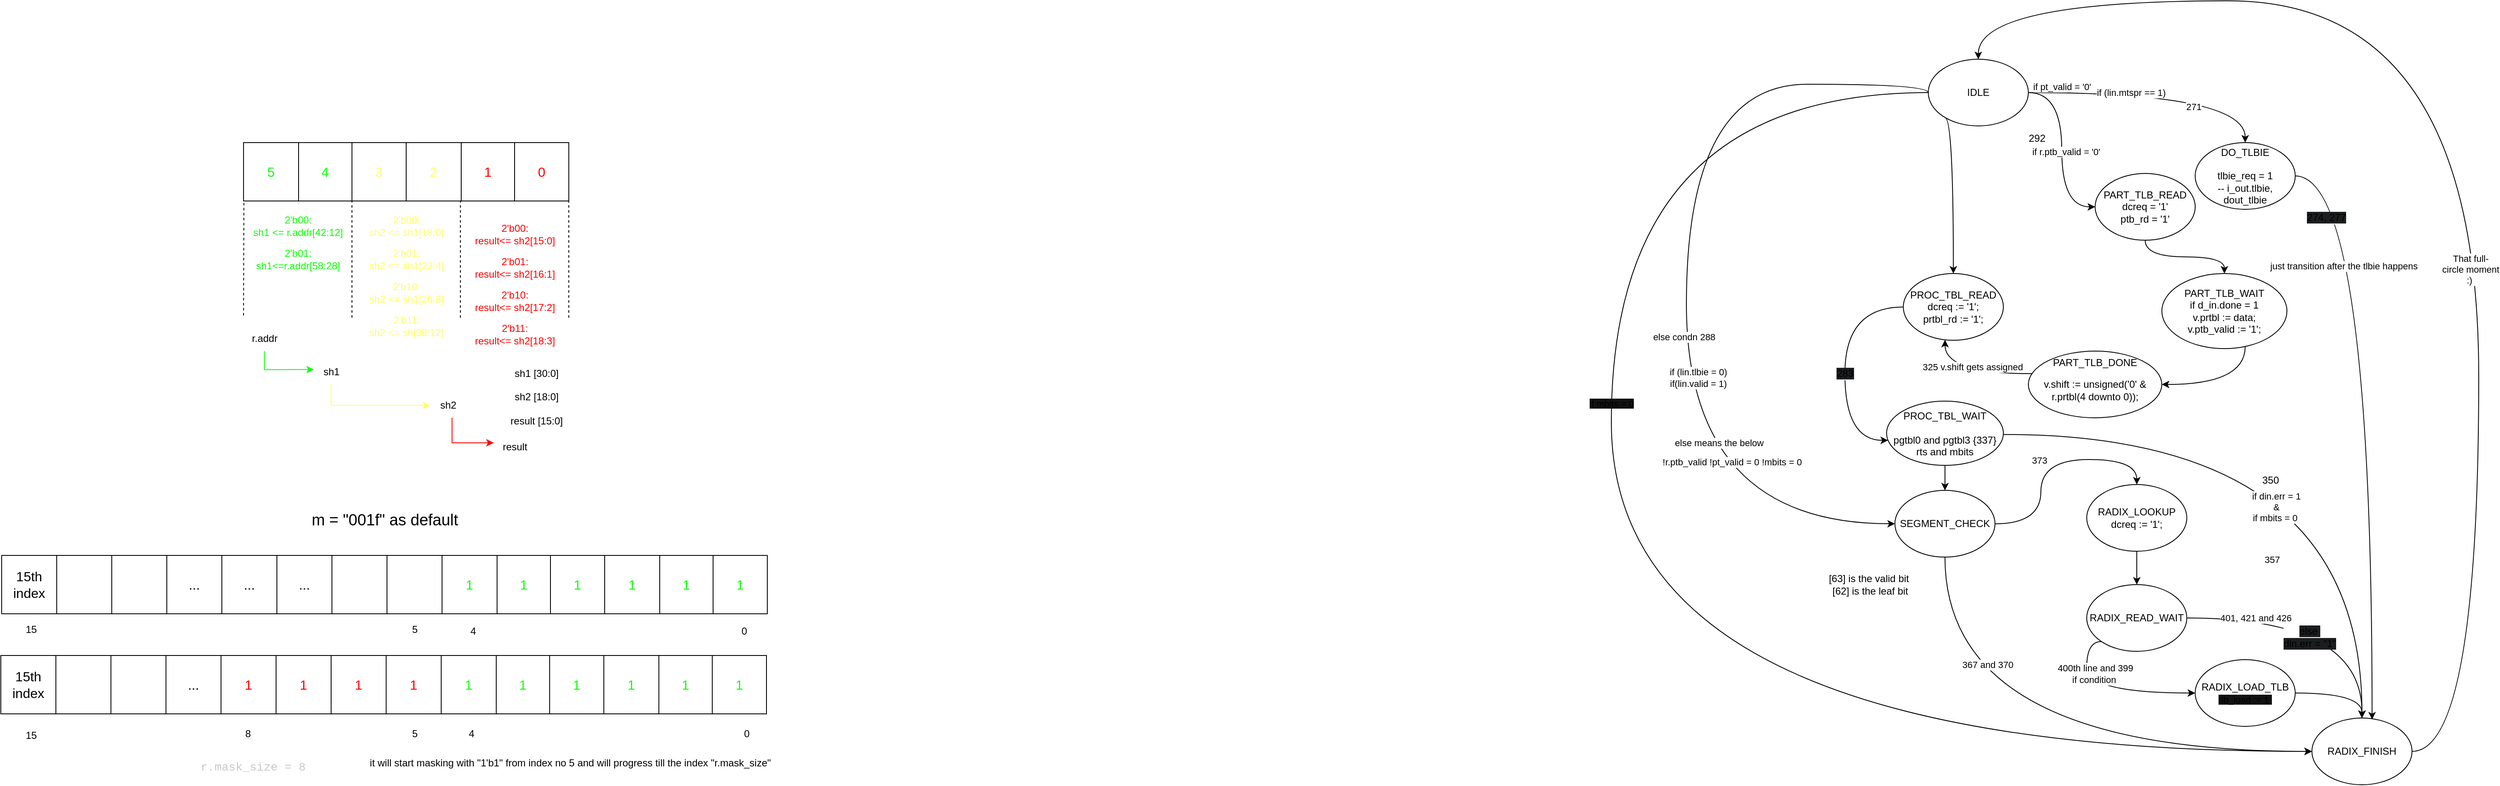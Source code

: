 <mxfile version="28.0.6">
  <diagram name="Page-1" id="RMuuJCCi9sDhubjygd_P">
    <mxGraphModel dx="1513" dy="856" grid="0" gridSize="10" guides="0" tooltips="1" connect="1" arrows="1" fold="1" page="0" pageScale="1" pageWidth="850" pageHeight="1100" math="0" shadow="0">
      <root>
        <mxCell id="0" />
        <mxCell id="1" parent="0" />
        <mxCell id="S-CoqvPqYbhsDH9ido7L-1" value="" style="shape=table;startSize=0;container=1;collapsible=0;childLayout=tableLayout;fontSize=16;" parent="1" vertex="1">
          <mxGeometry x="50" y="190" width="390" height="70" as="geometry" />
        </mxCell>
        <mxCell id="S-CoqvPqYbhsDH9ido7L-2" value="" style="shape=tableRow;horizontal=0;startSize=0;swimlaneHead=0;swimlaneBody=0;strokeColor=inherit;top=0;left=0;bottom=0;right=0;collapsible=0;dropTarget=0;fillColor=none;points=[[0,0.5],[1,0.5]];portConstraint=eastwest;fontSize=16;" parent="S-CoqvPqYbhsDH9ido7L-1" vertex="1">
          <mxGeometry width="390" height="70" as="geometry" />
        </mxCell>
        <mxCell id="S-CoqvPqYbhsDH9ido7L-3" value="&lt;font style=&quot;color: rgb(14, 255, 6);&quot;&gt;5&lt;/font&gt;" style="shape=partialRectangle;html=1;whiteSpace=wrap;connectable=0;strokeColor=inherit;overflow=hidden;fillColor=none;top=0;left=0;bottom=0;right=0;pointerEvents=1;fontSize=16;" parent="S-CoqvPqYbhsDH9ido7L-2" vertex="1">
          <mxGeometry width="66" height="70" as="geometry">
            <mxRectangle width="66" height="70" as="alternateBounds" />
          </mxGeometry>
        </mxCell>
        <mxCell id="S-CoqvPqYbhsDH9ido7L-4" value="&lt;font style=&quot;color: rgb(14, 255, 6);&quot;&gt;4&lt;/font&gt;" style="shape=partialRectangle;html=1;whiteSpace=wrap;connectable=0;strokeColor=inherit;overflow=hidden;fillColor=none;top=0;left=0;bottom=0;right=0;pointerEvents=1;fontSize=16;" parent="S-CoqvPqYbhsDH9ido7L-2" vertex="1">
          <mxGeometry x="66" width="64" height="70" as="geometry">
            <mxRectangle width="64" height="70" as="alternateBounds" />
          </mxGeometry>
        </mxCell>
        <mxCell id="S-CoqvPqYbhsDH9ido7L-5" value="&lt;font style=&quot;color: rgb(255, 255, 102);&quot;&gt;3&lt;/font&gt;" style="shape=partialRectangle;html=1;whiteSpace=wrap;connectable=0;strokeColor=inherit;overflow=hidden;fillColor=none;top=0;left=0;bottom=0;right=0;pointerEvents=1;fontSize=16;" parent="S-CoqvPqYbhsDH9ido7L-2" vertex="1">
          <mxGeometry x="130" width="65" height="70" as="geometry">
            <mxRectangle width="65" height="70" as="alternateBounds" />
          </mxGeometry>
        </mxCell>
        <mxCell id="S-CoqvPqYbhsDH9ido7L-18" value="&lt;font style=&quot;color: rgb(255, 255, 102);&quot;&gt;2&lt;/font&gt;" style="shape=partialRectangle;html=1;whiteSpace=wrap;connectable=0;strokeColor=inherit;overflow=hidden;fillColor=none;top=0;left=0;bottom=0;right=0;pointerEvents=1;fontSize=16;" parent="S-CoqvPqYbhsDH9ido7L-2" vertex="1">
          <mxGeometry x="195" width="66" height="70" as="geometry">
            <mxRectangle width="66" height="70" as="alternateBounds" />
          </mxGeometry>
        </mxCell>
        <mxCell id="S-CoqvPqYbhsDH9ido7L-21" value="&lt;font style=&quot;color: rgb(255, 0, 0);&quot;&gt;1&lt;/font&gt;" style="shape=partialRectangle;html=1;whiteSpace=wrap;connectable=0;strokeColor=inherit;overflow=hidden;fillColor=none;top=0;left=0;bottom=0;right=0;pointerEvents=1;fontSize=16;" parent="S-CoqvPqYbhsDH9ido7L-2" vertex="1">
          <mxGeometry x="261" width="64" height="70" as="geometry">
            <mxRectangle width="64" height="70" as="alternateBounds" />
          </mxGeometry>
        </mxCell>
        <mxCell id="S-CoqvPqYbhsDH9ido7L-24" value="&lt;font style=&quot;color: rgb(255, 0, 0);&quot;&gt;0&lt;/font&gt;" style="shape=partialRectangle;html=1;whiteSpace=wrap;connectable=0;strokeColor=inherit;overflow=hidden;fillColor=none;top=0;left=0;bottom=0;right=0;pointerEvents=1;fontSize=16;" parent="S-CoqvPqYbhsDH9ido7L-2" vertex="1">
          <mxGeometry x="325" width="65" height="70" as="geometry">
            <mxRectangle width="65" height="70" as="alternateBounds" />
          </mxGeometry>
        </mxCell>
        <mxCell id="S-CoqvPqYbhsDH9ido7L-30" value="" style="endArrow=none;dashed=1;html=1;rounded=0;entryX=-0.004;entryY=1.04;entryDx=0;entryDy=0;entryPerimeter=0;" parent="1" edge="1">
          <mxGeometry width="50" height="50" relative="1" as="geometry">
            <mxPoint x="50" y="397.2" as="sourcePoint" />
            <mxPoint x="50.44" y="260.0" as="targetPoint" />
          </mxGeometry>
        </mxCell>
        <mxCell id="S-CoqvPqYbhsDH9ido7L-31" value="" style="endArrow=none;dashed=1;html=1;rounded=0;entryX=-0.004;entryY=1.04;entryDx=0;entryDy=0;entryPerimeter=0;" parent="1" edge="1">
          <mxGeometry width="50" height="50" relative="1" as="geometry">
            <mxPoint x="180" y="400" as="sourcePoint" />
            <mxPoint x="180" y="260" as="targetPoint" />
          </mxGeometry>
        </mxCell>
        <mxCell id="S-CoqvPqYbhsDH9ido7L-32" value="" style="endArrow=none;dashed=1;html=1;rounded=0;entryX=-0.004;entryY=1.04;entryDx=0;entryDy=0;entryPerimeter=0;" parent="1" edge="1">
          <mxGeometry width="50" height="50" relative="1" as="geometry">
            <mxPoint x="310" y="400" as="sourcePoint" />
            <mxPoint x="310" y="260" as="targetPoint" />
          </mxGeometry>
        </mxCell>
        <mxCell id="S-CoqvPqYbhsDH9ido7L-33" value="" style="endArrow=none;dashed=1;html=1;rounded=0;entryX=-0.004;entryY=1.04;entryDx=0;entryDy=0;entryPerimeter=0;" parent="1" edge="1">
          <mxGeometry width="50" height="50" relative="1" as="geometry">
            <mxPoint x="440" y="400" as="sourcePoint" />
            <mxPoint x="440" y="260" as="targetPoint" />
          </mxGeometry>
        </mxCell>
        <mxCell id="S-CoqvPqYbhsDH9ido7L-34" value="&lt;font style=&quot;color: rgb(14, 255, 6);&quot;&gt;2&#39;b00:&lt;br&gt;sh1 &amp;lt;= r.addr[42:12]&lt;/font&gt;" style="text;html=1;align=center;verticalAlign=middle;resizable=0;points=[];autosize=1;strokeColor=none;fillColor=none;" parent="1" vertex="1">
          <mxGeometry x="50" y="270" width="130" height="40" as="geometry" />
        </mxCell>
        <mxCell id="S-CoqvPqYbhsDH9ido7L-35" value="&lt;font style=&quot;color: rgb(14, 255, 6);&quot;&gt;2&#39;b01:&lt;br&gt;sh1&amp;lt;=r.addr[58:28]&lt;/font&gt;" style="text;html=1;align=center;verticalAlign=middle;resizable=0;points=[];autosize=1;strokeColor=none;fillColor=none;" parent="1" vertex="1">
          <mxGeometry x="55" y="310" width="120" height="40" as="geometry" />
        </mxCell>
        <mxCell id="S-CoqvPqYbhsDH9ido7L-36" value="&lt;font style=&quot;&quot;&gt;2&#39;b00:&lt;br&gt;sh2 &amp;lt;= sh1[18:0]&lt;/font&gt;" style="text;html=1;align=center;verticalAlign=middle;resizable=0;points=[];autosize=1;strokeColor=none;fillColor=none;fontColor=#FFFF66;" parent="1" vertex="1">
          <mxGeometry x="190" y="270" width="110" height="40" as="geometry" />
        </mxCell>
        <mxCell id="S-CoqvPqYbhsDH9ido7L-37" value="&lt;font style=&quot;&quot;&gt;2&#39;b01:&lt;br&gt;sh2 &amp;lt;= sh1[22:4]&lt;/font&gt;" style="text;html=1;align=center;verticalAlign=middle;resizable=0;points=[];autosize=1;strokeColor=none;fillColor=none;fontColor=#FFFF66;" parent="1" vertex="1">
          <mxGeometry x="190" y="310" width="110" height="40" as="geometry" />
        </mxCell>
        <mxCell id="S-CoqvPqYbhsDH9ido7L-38" value="&lt;font style=&quot;&quot;&gt;2&#39;b10:&lt;br&gt;sh2 &amp;lt;= sh1[26:8]&lt;/font&gt;" style="text;html=1;align=center;verticalAlign=middle;resizable=0;points=[];autosize=1;strokeColor=none;fillColor=none;fontColor=#FFFF66;" parent="1" vertex="1">
          <mxGeometry x="190" y="350" width="110" height="40" as="geometry" />
        </mxCell>
        <mxCell id="S-CoqvPqYbhsDH9ido7L-39" value="&lt;font style=&quot;&quot;&gt;2&#39;b11:&lt;br&gt;sh2 &amp;lt;= sh[30:12]&lt;/font&gt;" style="text;html=1;align=center;verticalAlign=middle;resizable=0;points=[];autosize=1;strokeColor=none;fillColor=none;fontColor=#FFFF66;" parent="1" vertex="1">
          <mxGeometry x="190" y="390" width="110" height="40" as="geometry" />
        </mxCell>
        <mxCell id="S-CoqvPqYbhsDH9ido7L-40" value="&lt;font style=&quot;&quot;&gt;2&#39;b00:&lt;br&gt;result&amp;lt;= sh2[15:0]&lt;/font&gt;" style="text;html=1;align=center;verticalAlign=middle;resizable=0;points=[];autosize=1;strokeColor=none;fillColor=none;fontColor=#FF0000;" parent="1" vertex="1">
          <mxGeometry x="315" y="280" width="120" height="40" as="geometry" />
        </mxCell>
        <mxCell id="S-CoqvPqYbhsDH9ido7L-41" value="&lt;font style=&quot;&quot;&gt;2&#39;b01:&lt;br&gt;result&amp;lt;= sh2[16:1]&lt;/font&gt;" style="text;html=1;align=center;verticalAlign=middle;resizable=0;points=[];autosize=1;strokeColor=none;fillColor=none;fontColor=#FF0000;" parent="1" vertex="1">
          <mxGeometry x="315" y="320" width="120" height="40" as="geometry" />
        </mxCell>
        <mxCell id="S-CoqvPqYbhsDH9ido7L-42" value="&lt;font style=&quot;&quot;&gt;2&#39;b10:&lt;br&gt;result&amp;lt;= sh2[17:2]&lt;/font&gt;" style="text;html=1;align=center;verticalAlign=middle;resizable=0;points=[];autosize=1;strokeColor=none;fillColor=none;fontColor=#FF0000;" parent="1" vertex="1">
          <mxGeometry x="315" y="360" width="120" height="40" as="geometry" />
        </mxCell>
        <mxCell id="S-CoqvPqYbhsDH9ido7L-43" value="&lt;font style=&quot;&quot;&gt;2&#39;b11:&lt;br&gt;result&amp;lt;= sh2[18:3]&lt;/font&gt;" style="text;html=1;align=center;verticalAlign=middle;resizable=0;points=[];autosize=1;strokeColor=none;fillColor=none;fontColor=#FF0000;" parent="1" vertex="1">
          <mxGeometry x="315" y="400" width="120" height="40" as="geometry" />
        </mxCell>
        <mxCell id="S-CoqvPqYbhsDH9ido7L-44" value="r.addr" style="text;html=1;align=center;verticalAlign=middle;resizable=0;points=[];autosize=1;strokeColor=none;fillColor=none;" parent="1" vertex="1">
          <mxGeometry x="50" y="410" width="50" height="30" as="geometry" />
        </mxCell>
        <mxCell id="S-CoqvPqYbhsDH9ido7L-45" value="sh1" style="text;html=1;align=center;verticalAlign=middle;resizable=0;points=[];autosize=1;strokeColor=none;fillColor=none;" parent="1" vertex="1">
          <mxGeometry x="135" y="450" width="40" height="30" as="geometry" />
        </mxCell>
        <mxCell id="S-CoqvPqYbhsDH9ido7L-46" value="sh2" style="text;html=1;align=center;verticalAlign=middle;resizable=0;points=[];autosize=1;strokeColor=none;fillColor=none;" parent="1" vertex="1">
          <mxGeometry x="275" y="490" width="40" height="30" as="geometry" />
        </mxCell>
        <mxCell id="S-CoqvPqYbhsDH9ido7L-47" value="result" style="text;html=1;align=center;verticalAlign=middle;resizable=0;points=[];autosize=1;strokeColor=none;fillColor=none;" parent="1" vertex="1">
          <mxGeometry x="350" y="540" width="50" height="30" as="geometry" />
        </mxCell>
        <mxCell id="S-CoqvPqYbhsDH9ido7L-48" style="edgeStyle=orthogonalEdgeStyle;rounded=0;orthogonalLoop=1;jettySize=auto;html=1;entryX=-0.015;entryY=0.406;entryDx=0;entryDy=0;entryPerimeter=0;fontColor=#0EFF06;strokeColor=#0EFF06;" parent="1" source="S-CoqvPqYbhsDH9ido7L-44" target="S-CoqvPqYbhsDH9ido7L-45" edge="1">
          <mxGeometry relative="1" as="geometry">
            <Array as="points">
              <mxPoint x="75" y="462" />
            </Array>
          </mxGeometry>
        </mxCell>
        <mxCell id="S-CoqvPqYbhsDH9ido7L-49" style="edgeStyle=orthogonalEdgeStyle;rounded=0;orthogonalLoop=1;jettySize=auto;html=1;entryX=-0.029;entryY=0.5;entryDx=0;entryDy=0;entryPerimeter=0;strokeColor=#FFFF66;" parent="1" source="S-CoqvPqYbhsDH9ido7L-45" target="S-CoqvPqYbhsDH9ido7L-46" edge="1">
          <mxGeometry relative="1" as="geometry">
            <Array as="points">
              <mxPoint x="155" y="505" />
            </Array>
          </mxGeometry>
        </mxCell>
        <mxCell id="S-CoqvPqYbhsDH9ido7L-50" style="edgeStyle=orthogonalEdgeStyle;rounded=0;orthogonalLoop=1;jettySize=auto;html=1;entryX=0;entryY=0.333;entryDx=0;entryDy=0;entryPerimeter=0;strokeColor=#FF0000;" parent="1" source="S-CoqvPqYbhsDH9ido7L-46" target="S-CoqvPqYbhsDH9ido7L-47" edge="1">
          <mxGeometry relative="1" as="geometry">
            <Array as="points">
              <mxPoint x="300" y="550" />
            </Array>
          </mxGeometry>
        </mxCell>
        <mxCell id="S-CoqvPqYbhsDH9ido7L-52" value="sh1 [30:0&lt;span style=&quot;background-color: transparent; color: light-dark(rgb(0, 0, 0), rgb(255, 255, 255));&quot;&gt;]&lt;/span&gt;&lt;div&gt;&lt;br&gt;&lt;div&gt;&lt;span style=&quot;background-color: transparent; color: light-dark(rgb(0, 0, 0), rgb(255, 255, 255));&quot;&gt;sh2 [18:0]&lt;/span&gt;&lt;/div&gt;&lt;div&gt;&lt;span style=&quot;background-color: transparent; color: light-dark(rgb(0, 0, 0), rgb(255, 255, 255));&quot;&gt;&lt;br&gt;&lt;/span&gt;&lt;/div&gt;&lt;div&gt;&lt;span style=&quot;background-color: transparent; color: light-dark(rgb(0, 0, 0), rgb(255, 255, 255));&quot;&gt;result [15:0]&lt;/span&gt;&lt;/div&gt;&lt;/div&gt;" style="text;html=1;align=center;verticalAlign=middle;resizable=0;points=[];autosize=1;strokeColor=none;fillColor=none;" parent="1" vertex="1">
          <mxGeometry x="356" y="450" width="90" height="90" as="geometry" />
        </mxCell>
        <mxCell id="S-CoqvPqYbhsDH9ido7L-53" value="" style="shape=table;startSize=0;container=1;collapsible=0;childLayout=tableLayout;fontSize=16;" parent="1" vertex="1">
          <mxGeometry x="-240" y="685" width="918" height="70" as="geometry" />
        </mxCell>
        <mxCell id="S-CoqvPqYbhsDH9ido7L-54" value="" style="shape=tableRow;horizontal=0;startSize=0;swimlaneHead=0;swimlaneBody=0;strokeColor=inherit;top=0;left=0;bottom=0;right=0;collapsible=0;dropTarget=0;fillColor=none;points=[[0,0.5],[1,0.5]];portConstraint=eastwest;fontSize=16;" parent="S-CoqvPqYbhsDH9ido7L-53" vertex="1">
          <mxGeometry width="918" height="70" as="geometry" />
        </mxCell>
        <mxCell id="S-CoqvPqYbhsDH9ido7L-76" value="15th index" style="shape=partialRectangle;html=1;whiteSpace=wrap;connectable=0;strokeColor=inherit;overflow=hidden;fillColor=none;top=0;left=0;bottom=0;right=0;pointerEvents=1;fontSize=16;" parent="S-CoqvPqYbhsDH9ido7L-54" vertex="1">
          <mxGeometry width="66" height="70" as="geometry">
            <mxRectangle width="66" height="70" as="alternateBounds" />
          </mxGeometry>
        </mxCell>
        <mxCell id="S-CoqvPqYbhsDH9ido7L-75" style="shape=partialRectangle;html=1;whiteSpace=wrap;connectable=0;strokeColor=inherit;overflow=hidden;fillColor=none;top=0;left=0;bottom=0;right=0;pointerEvents=1;fontSize=16;" parent="S-CoqvPqYbhsDH9ido7L-54" vertex="1">
          <mxGeometry x="66" width="66" height="70" as="geometry">
            <mxRectangle width="66" height="70" as="alternateBounds" />
          </mxGeometry>
        </mxCell>
        <mxCell id="S-CoqvPqYbhsDH9ido7L-74" style="shape=partialRectangle;html=1;whiteSpace=wrap;connectable=0;strokeColor=inherit;overflow=hidden;fillColor=none;top=0;left=0;bottom=0;right=0;pointerEvents=1;fontSize=16;" parent="S-CoqvPqYbhsDH9ido7L-54" vertex="1">
          <mxGeometry x="132" width="66" height="70" as="geometry">
            <mxRectangle width="66" height="70" as="alternateBounds" />
          </mxGeometry>
        </mxCell>
        <mxCell id="S-CoqvPqYbhsDH9ido7L-73" value="..." style="shape=partialRectangle;html=1;whiteSpace=wrap;connectable=0;strokeColor=inherit;overflow=hidden;fillColor=none;top=0;left=0;bottom=0;right=0;pointerEvents=1;fontSize=16;" parent="S-CoqvPqYbhsDH9ido7L-54" vertex="1">
          <mxGeometry x="198" width="66" height="70" as="geometry">
            <mxRectangle width="66" height="70" as="alternateBounds" />
          </mxGeometry>
        </mxCell>
        <mxCell id="S-CoqvPqYbhsDH9ido7L-72" value="..." style="shape=partialRectangle;html=1;whiteSpace=wrap;connectable=0;strokeColor=inherit;overflow=hidden;fillColor=none;top=0;left=0;bottom=0;right=0;pointerEvents=1;fontSize=16;" parent="S-CoqvPqYbhsDH9ido7L-54" vertex="1">
          <mxGeometry x="264" width="66" height="70" as="geometry">
            <mxRectangle width="66" height="70" as="alternateBounds" />
          </mxGeometry>
        </mxCell>
        <mxCell id="S-CoqvPqYbhsDH9ido7L-71" value="..." style="shape=partialRectangle;html=1;whiteSpace=wrap;connectable=0;strokeColor=inherit;overflow=hidden;fillColor=none;top=0;left=0;bottom=0;right=0;pointerEvents=1;fontSize=16;" parent="S-CoqvPqYbhsDH9ido7L-54" vertex="1">
          <mxGeometry x="330" width="66" height="70" as="geometry">
            <mxRectangle width="66" height="70" as="alternateBounds" />
          </mxGeometry>
        </mxCell>
        <mxCell id="S-CoqvPqYbhsDH9ido7L-70" style="shape=partialRectangle;html=1;whiteSpace=wrap;connectable=0;strokeColor=inherit;overflow=hidden;fillColor=none;top=0;left=0;bottom=0;right=0;pointerEvents=1;fontSize=16;" parent="S-CoqvPqYbhsDH9ido7L-54" vertex="1">
          <mxGeometry x="396" width="66" height="70" as="geometry">
            <mxRectangle width="66" height="70" as="alternateBounds" />
          </mxGeometry>
        </mxCell>
        <mxCell id="S-CoqvPqYbhsDH9ido7L-69" style="shape=partialRectangle;html=1;whiteSpace=wrap;connectable=0;strokeColor=inherit;overflow=hidden;fillColor=none;top=0;left=0;bottom=0;right=0;pointerEvents=1;fontSize=16;" parent="S-CoqvPqYbhsDH9ido7L-54" vertex="1">
          <mxGeometry x="462" width="66" height="70" as="geometry">
            <mxRectangle width="66" height="70" as="alternateBounds" />
          </mxGeometry>
        </mxCell>
        <mxCell id="S-CoqvPqYbhsDH9ido7L-55" value="&lt;font style=&quot;&quot;&gt;1&lt;/font&gt;" style="shape=partialRectangle;html=1;whiteSpace=wrap;connectable=0;strokeColor=inherit;overflow=hidden;fillColor=none;top=0;left=0;bottom=0;right=0;pointerEvents=1;fontSize=16;fontColor=#0EFF06;" parent="S-CoqvPqYbhsDH9ido7L-54" vertex="1">
          <mxGeometry x="528" width="66" height="70" as="geometry">
            <mxRectangle width="66" height="70" as="alternateBounds" />
          </mxGeometry>
        </mxCell>
        <mxCell id="S-CoqvPqYbhsDH9ido7L-56" value="&lt;font style=&quot;&quot;&gt;1&lt;/font&gt;" style="shape=partialRectangle;html=1;whiteSpace=wrap;connectable=0;strokeColor=inherit;overflow=hidden;fillColor=none;top=0;left=0;bottom=0;right=0;pointerEvents=1;fontSize=16;fontColor=#0EFF06;" parent="S-CoqvPqYbhsDH9ido7L-54" vertex="1">
          <mxGeometry x="594" width="64" height="70" as="geometry">
            <mxRectangle width="64" height="70" as="alternateBounds" />
          </mxGeometry>
        </mxCell>
        <mxCell id="S-CoqvPqYbhsDH9ido7L-57" value="&lt;font style=&quot;&quot;&gt;1&lt;/font&gt;" style="shape=partialRectangle;html=1;whiteSpace=wrap;connectable=0;strokeColor=inherit;overflow=hidden;fillColor=none;top=0;left=0;bottom=0;right=0;pointerEvents=1;fontSize=16;fontColor=#0EFF06;" parent="S-CoqvPqYbhsDH9ido7L-54" vertex="1">
          <mxGeometry x="658" width="65" height="70" as="geometry">
            <mxRectangle width="65" height="70" as="alternateBounds" />
          </mxGeometry>
        </mxCell>
        <mxCell id="S-CoqvPqYbhsDH9ido7L-58" value="&lt;font style=&quot;&quot;&gt;1&lt;/font&gt;" style="shape=partialRectangle;html=1;whiteSpace=wrap;connectable=0;strokeColor=inherit;overflow=hidden;fillColor=none;top=0;left=0;bottom=0;right=0;pointerEvents=1;fontSize=16;fontColor=#0EFF06;" parent="S-CoqvPqYbhsDH9ido7L-54" vertex="1">
          <mxGeometry x="723" width="66" height="70" as="geometry">
            <mxRectangle width="66" height="70" as="alternateBounds" />
          </mxGeometry>
        </mxCell>
        <mxCell id="S-CoqvPqYbhsDH9ido7L-59" value="&lt;font style=&quot;&quot;&gt;1&lt;/font&gt;" style="shape=partialRectangle;html=1;whiteSpace=wrap;connectable=0;strokeColor=inherit;overflow=hidden;fillColor=none;top=0;left=0;bottom=0;right=0;pointerEvents=1;fontSize=16;fontColor=#0EFF06;" parent="S-CoqvPqYbhsDH9ido7L-54" vertex="1">
          <mxGeometry x="789" width="64" height="70" as="geometry">
            <mxRectangle width="64" height="70" as="alternateBounds" />
          </mxGeometry>
        </mxCell>
        <mxCell id="S-CoqvPqYbhsDH9ido7L-60" value="&lt;font style=&quot;&quot;&gt;1&lt;/font&gt;" style="shape=partialRectangle;html=1;whiteSpace=wrap;connectable=0;strokeColor=inherit;overflow=hidden;fillColor=none;top=0;left=0;bottom=0;right=0;pointerEvents=1;fontSize=16;fontColor=#0EFF06;" parent="S-CoqvPqYbhsDH9ido7L-54" vertex="1">
          <mxGeometry x="853" width="65" height="70" as="geometry">
            <mxRectangle width="65" height="70" as="alternateBounds" />
          </mxGeometry>
        </mxCell>
        <mxCell id="S-CoqvPqYbhsDH9ido7L-77" value="0" style="text;html=1;align=center;verticalAlign=middle;resizable=0;points=[];autosize=1;strokeColor=none;fillColor=none;" parent="1" vertex="1">
          <mxGeometry x="637" y="763" width="25" height="26" as="geometry" />
        </mxCell>
        <mxCell id="S-CoqvPqYbhsDH9ido7L-78" value="4" style="text;html=1;align=center;verticalAlign=middle;resizable=0;points=[];autosize=1;strokeColor=none;fillColor=none;" parent="1" vertex="1">
          <mxGeometry x="312" y="763" width="25" height="26" as="geometry" />
        </mxCell>
        <mxCell id="S-CoqvPqYbhsDH9ido7L-79" value="&lt;font style=&quot;font-size: 19px;&quot;&gt;m = &quot;001f&quot; as default&lt;/font&gt;" style="text;html=1;align=center;verticalAlign=middle;resizable=0;points=[];autosize=1;strokeColor=none;fillColor=none;" parent="1" vertex="1">
          <mxGeometry x="119" y="623" width="200" height="40" as="geometry" />
        </mxCell>
        <mxCell id="S-CoqvPqYbhsDH9ido7L-80" value="" style="shape=table;startSize=0;container=1;collapsible=0;childLayout=tableLayout;fontSize=16;" parent="1" vertex="1">
          <mxGeometry x="-241" y="805" width="918" height="70" as="geometry" />
        </mxCell>
        <mxCell id="S-CoqvPqYbhsDH9ido7L-81" value="" style="shape=tableRow;horizontal=0;startSize=0;swimlaneHead=0;swimlaneBody=0;strokeColor=inherit;top=0;left=0;bottom=0;right=0;collapsible=0;dropTarget=0;fillColor=none;points=[[0,0.5],[1,0.5]];portConstraint=eastwest;fontSize=16;" parent="S-CoqvPqYbhsDH9ido7L-80" vertex="1">
          <mxGeometry width="918" height="70" as="geometry" />
        </mxCell>
        <mxCell id="S-CoqvPqYbhsDH9ido7L-82" value="15th index" style="shape=partialRectangle;html=1;whiteSpace=wrap;connectable=0;strokeColor=inherit;overflow=hidden;fillColor=none;top=0;left=0;bottom=0;right=0;pointerEvents=1;fontSize=16;" parent="S-CoqvPqYbhsDH9ido7L-81" vertex="1">
          <mxGeometry width="66" height="70" as="geometry">
            <mxRectangle width="66" height="70" as="alternateBounds" />
          </mxGeometry>
        </mxCell>
        <mxCell id="S-CoqvPqYbhsDH9ido7L-83" style="shape=partialRectangle;html=1;whiteSpace=wrap;connectable=0;strokeColor=inherit;overflow=hidden;fillColor=none;top=0;left=0;bottom=0;right=0;pointerEvents=1;fontSize=16;" parent="S-CoqvPqYbhsDH9ido7L-81" vertex="1">
          <mxGeometry x="66" width="66" height="70" as="geometry">
            <mxRectangle width="66" height="70" as="alternateBounds" />
          </mxGeometry>
        </mxCell>
        <mxCell id="S-CoqvPqYbhsDH9ido7L-84" style="shape=partialRectangle;html=1;whiteSpace=wrap;connectable=0;strokeColor=inherit;overflow=hidden;fillColor=none;top=0;left=0;bottom=0;right=0;pointerEvents=1;fontSize=16;" parent="S-CoqvPqYbhsDH9ido7L-81" vertex="1">
          <mxGeometry x="132" width="66" height="70" as="geometry">
            <mxRectangle width="66" height="70" as="alternateBounds" />
          </mxGeometry>
        </mxCell>
        <mxCell id="S-CoqvPqYbhsDH9ido7L-85" value="..." style="shape=partialRectangle;html=1;whiteSpace=wrap;connectable=0;strokeColor=inherit;overflow=hidden;fillColor=none;top=0;left=0;bottom=0;right=0;pointerEvents=1;fontSize=16;" parent="S-CoqvPqYbhsDH9ido7L-81" vertex="1">
          <mxGeometry x="198" width="66" height="70" as="geometry">
            <mxRectangle width="66" height="70" as="alternateBounds" />
          </mxGeometry>
        </mxCell>
        <mxCell id="S-CoqvPqYbhsDH9ido7L-86" value="1" style="shape=partialRectangle;html=1;whiteSpace=wrap;connectable=0;strokeColor=inherit;overflow=hidden;fillColor=none;top=0;left=0;bottom=0;right=0;pointerEvents=1;fontSize=16;fontColor=#FF0000;" parent="S-CoqvPqYbhsDH9ido7L-81" vertex="1">
          <mxGeometry x="264" width="66" height="70" as="geometry">
            <mxRectangle width="66" height="70" as="alternateBounds" />
          </mxGeometry>
        </mxCell>
        <mxCell id="S-CoqvPqYbhsDH9ido7L-87" value="1" style="shape=partialRectangle;html=1;whiteSpace=wrap;connectable=0;strokeColor=inherit;overflow=hidden;fillColor=none;top=0;left=0;bottom=0;right=0;pointerEvents=1;fontSize=16;fontColor=#FF0000;" parent="S-CoqvPqYbhsDH9ido7L-81" vertex="1">
          <mxGeometry x="330" width="66" height="70" as="geometry">
            <mxRectangle width="66" height="70" as="alternateBounds" />
          </mxGeometry>
        </mxCell>
        <mxCell id="S-CoqvPqYbhsDH9ido7L-88" value="1" style="shape=partialRectangle;html=1;whiteSpace=wrap;connectable=0;strokeColor=inherit;overflow=hidden;fillColor=none;top=0;left=0;bottom=0;right=0;pointerEvents=1;fontSize=16;fontColor=#FF0000;" parent="S-CoqvPqYbhsDH9ido7L-81" vertex="1">
          <mxGeometry x="396" width="66" height="70" as="geometry">
            <mxRectangle width="66" height="70" as="alternateBounds" />
          </mxGeometry>
        </mxCell>
        <mxCell id="S-CoqvPqYbhsDH9ido7L-89" value="1" style="shape=partialRectangle;html=1;whiteSpace=wrap;connectable=0;strokeColor=inherit;overflow=hidden;fillColor=none;top=0;left=0;bottom=0;right=0;pointerEvents=1;fontSize=16;fontColor=#FF0000;" parent="S-CoqvPqYbhsDH9ido7L-81" vertex="1">
          <mxGeometry x="462" width="66" height="70" as="geometry">
            <mxRectangle width="66" height="70" as="alternateBounds" />
          </mxGeometry>
        </mxCell>
        <mxCell id="S-CoqvPqYbhsDH9ido7L-90" value="&lt;font style=&quot;&quot;&gt;1&lt;/font&gt;" style="shape=partialRectangle;html=1;whiteSpace=wrap;connectable=0;strokeColor=inherit;overflow=hidden;fillColor=none;top=0;left=0;bottom=0;right=0;pointerEvents=1;fontSize=16;fontColor=#0EFF06;" parent="S-CoqvPqYbhsDH9ido7L-81" vertex="1">
          <mxGeometry x="528" width="66" height="70" as="geometry">
            <mxRectangle width="66" height="70" as="alternateBounds" />
          </mxGeometry>
        </mxCell>
        <mxCell id="S-CoqvPqYbhsDH9ido7L-91" value="&lt;font style=&quot;&quot;&gt;1&lt;/font&gt;" style="shape=partialRectangle;html=1;whiteSpace=wrap;connectable=0;strokeColor=inherit;overflow=hidden;fillColor=none;top=0;left=0;bottom=0;right=0;pointerEvents=1;fontSize=16;fontColor=#0EFF06;" parent="S-CoqvPqYbhsDH9ido7L-81" vertex="1">
          <mxGeometry x="594" width="64" height="70" as="geometry">
            <mxRectangle width="64" height="70" as="alternateBounds" />
          </mxGeometry>
        </mxCell>
        <mxCell id="S-CoqvPqYbhsDH9ido7L-92" value="&lt;font style=&quot;&quot;&gt;1&lt;/font&gt;" style="shape=partialRectangle;html=1;whiteSpace=wrap;connectable=0;strokeColor=inherit;overflow=hidden;fillColor=none;top=0;left=0;bottom=0;right=0;pointerEvents=1;fontSize=16;fontColor=#0EFF06;" parent="S-CoqvPqYbhsDH9ido7L-81" vertex="1">
          <mxGeometry x="658" width="65" height="70" as="geometry">
            <mxRectangle width="65" height="70" as="alternateBounds" />
          </mxGeometry>
        </mxCell>
        <mxCell id="S-CoqvPqYbhsDH9ido7L-93" value="&lt;font style=&quot;&quot;&gt;1&lt;/font&gt;" style="shape=partialRectangle;html=1;whiteSpace=wrap;connectable=0;strokeColor=inherit;overflow=hidden;fillColor=none;top=0;left=0;bottom=0;right=0;pointerEvents=1;fontSize=16;fontColor=#0EFF06;" parent="S-CoqvPqYbhsDH9ido7L-81" vertex="1">
          <mxGeometry x="723" width="66" height="70" as="geometry">
            <mxRectangle width="66" height="70" as="alternateBounds" />
          </mxGeometry>
        </mxCell>
        <mxCell id="S-CoqvPqYbhsDH9ido7L-94" value="&lt;font style=&quot;&quot;&gt;1&lt;/font&gt;" style="shape=partialRectangle;html=1;whiteSpace=wrap;connectable=0;strokeColor=inherit;overflow=hidden;fillColor=none;top=0;left=0;bottom=0;right=0;pointerEvents=1;fontSize=16;fontColor=#0EFF06;" parent="S-CoqvPqYbhsDH9ido7L-81" vertex="1">
          <mxGeometry x="789" width="64" height="70" as="geometry">
            <mxRectangle width="64" height="70" as="alternateBounds" />
          </mxGeometry>
        </mxCell>
        <mxCell id="S-CoqvPqYbhsDH9ido7L-95" value="&lt;font style=&quot;&quot;&gt;1&lt;/font&gt;" style="shape=partialRectangle;html=1;whiteSpace=wrap;connectable=0;strokeColor=inherit;overflow=hidden;fillColor=none;top=0;left=0;bottom=0;right=0;pointerEvents=1;fontSize=16;fontColor=#0EFF06;" parent="S-CoqvPqYbhsDH9ido7L-81" vertex="1">
          <mxGeometry x="853" width="65" height="70" as="geometry">
            <mxRectangle width="65" height="70" as="alternateBounds" />
          </mxGeometry>
        </mxCell>
        <mxCell id="S-CoqvPqYbhsDH9ido7L-96" value="0" style="text;html=1;align=center;verticalAlign=middle;resizable=0;points=[];autosize=1;strokeColor=none;fillColor=none;" parent="1" vertex="1">
          <mxGeometry x="640" y="886" width="25" height="26" as="geometry" />
        </mxCell>
        <mxCell id="S-CoqvPqYbhsDH9ido7L-97" value="4" style="text;html=1;align=center;verticalAlign=middle;resizable=0;points=[];autosize=1;strokeColor=none;fillColor=none;" parent="1" vertex="1">
          <mxGeometry x="310" y="886" width="25" height="26" as="geometry" />
        </mxCell>
        <mxCell id="S-CoqvPqYbhsDH9ido7L-100" value="5" style="text;html=1;align=center;verticalAlign=middle;resizable=0;points=[];autosize=1;strokeColor=none;fillColor=none;" parent="1" vertex="1">
          <mxGeometry x="240" y="759" width="30" height="30" as="geometry" />
        </mxCell>
        <mxCell id="S-CoqvPqYbhsDH9ido7L-101" value="15" style="text;html=1;align=center;verticalAlign=middle;resizable=0;points=[];autosize=1;strokeColor=none;fillColor=none;" parent="1" vertex="1">
          <mxGeometry x="-225" y="759" width="40" height="30" as="geometry" />
        </mxCell>
        <mxCell id="S-CoqvPqYbhsDH9ido7L-102" value="15" style="text;html=1;align=center;verticalAlign=middle;resizable=0;points=[];autosize=1;strokeColor=none;fillColor=none;" parent="1" vertex="1">
          <mxGeometry x="-225" y="886" width="40" height="30" as="geometry" />
        </mxCell>
        <mxCell id="S-CoqvPqYbhsDH9ido7L-103" value="5" style="text;html=1;align=center;verticalAlign=middle;resizable=0;points=[];autosize=1;strokeColor=none;fillColor=none;" parent="1" vertex="1">
          <mxGeometry x="240" y="884" width="30" height="30" as="geometry" />
        </mxCell>
        <mxCell id="S-CoqvPqYbhsDH9ido7L-104" value="8" style="text;html=1;align=center;verticalAlign=middle;resizable=0;points=[];autosize=1;strokeColor=none;fillColor=none;" parent="1" vertex="1">
          <mxGeometry x="40" y="884" width="30" height="30" as="geometry" />
        </mxCell>
        <mxCell id="S-CoqvPqYbhsDH9ido7L-105" value="&lt;div style=&quot;color: rgb(212, 212, 212); font-family: Consolas, &amp;quot;Courier New&amp;quot;, monospace; font-size: 14px; line-height: 19px; white-space-collapse: preserve;&quot;&gt;&lt;span&gt;&lt;span style=&quot;color: rgb(200, 200, 200);&quot;&gt;r&lt;/span&gt;.&lt;span style=&quot;color: rgb(200, 200, 200);&quot;&gt;mask_size = 8&lt;/span&gt;&lt;/span&gt;&lt;/div&gt;" style="text;html=1;align=center;verticalAlign=middle;resizable=0;points=[];autosize=1;strokeColor=none;fillColor=none;" parent="1" vertex="1">
          <mxGeometry x="-6" y="923" width="133" height="31" as="geometry" />
        </mxCell>
        <mxCell id="S-CoqvPqYbhsDH9ido7L-106" value="&lt;span style=&quot;background-color: light-dark(#ffffff, var(--ge-dark-color, #121212));&quot;&gt;it will start masking with &quot;1&#39;b1&quot; from index no 5 and will progress till the index &quot;r.mask_size&quot;&amp;nbsp;&lt;/span&gt;" style="text;html=1;align=center;verticalAlign=middle;resizable=0;points=[];autosize=1;strokeColor=none;fillColor=none;" parent="1" vertex="1">
          <mxGeometry x="192" y="921" width="502" height="26" as="geometry" />
        </mxCell>
        <mxCell id="MiIYRMJmEDOs0Byq9aQk-2" value="" style="group" vertex="1" connectable="0" parent="1">
          <mxGeometry x="1650" y="20" width="1080" height="940" as="geometry" />
        </mxCell>
        <mxCell id="S-CoqvPqYbhsDH9ido7L-115" style="edgeStyle=orthogonalEdgeStyle;rounded=0;orthogonalLoop=1;jettySize=auto;html=1;curved=1;" parent="MiIYRMJmEDOs0Byq9aQk-2" source="S-CoqvPqYbhsDH9ido7L-107" target="S-CoqvPqYbhsDH9ido7L-108" edge="1">
          <mxGeometry relative="1" as="geometry" />
        </mxCell>
        <mxCell id="S-CoqvPqYbhsDH9ido7L-117" value="if (lin.mtspr == 1)" style="edgeLabel;html=1;align=center;verticalAlign=middle;resizable=0;points=[];" parent="S-CoqvPqYbhsDH9ido7L-115" vertex="1" connectable="0">
          <mxGeometry x="-0.239" relative="1" as="geometry">
            <mxPoint x="1" as="offset" />
          </mxGeometry>
        </mxCell>
        <mxCell id="ZBh24zgLIJHsaPGAx_cz-26" value="271" style="edgeLabel;html=1;align=center;verticalAlign=middle;resizable=0;points=[];" parent="S-CoqvPqYbhsDH9ido7L-115" vertex="1" connectable="0">
          <mxGeometry x="0.234" y="-17" relative="1" as="geometry">
            <mxPoint as="offset" />
          </mxGeometry>
        </mxCell>
        <mxCell id="S-CoqvPqYbhsDH9ido7L-125" style="edgeStyle=orthogonalEdgeStyle;rounded=0;orthogonalLoop=1;jettySize=auto;html=1;entryX=0;entryY=0.5;entryDx=0;entryDy=0;curved=1;" parent="MiIYRMJmEDOs0Byq9aQk-2" source="S-CoqvPqYbhsDH9ido7L-107" target="S-CoqvPqYbhsDH9ido7L-109" edge="1">
          <mxGeometry relative="1" as="geometry" />
        </mxCell>
        <mxCell id="S-CoqvPqYbhsDH9ido7L-127" value="if r.ptb_valid = &#39;0&#39;" style="edgeLabel;html=1;align=center;verticalAlign=middle;resizable=0;points=[];" parent="S-CoqvPqYbhsDH9ido7L-125" vertex="1" connectable="0">
          <mxGeometry x="0.021" y="5" relative="1" as="geometry">
            <mxPoint as="offset" />
          </mxGeometry>
        </mxCell>
        <mxCell id="S-CoqvPqYbhsDH9ido7L-138" style="edgeStyle=orthogonalEdgeStyle;rounded=0;orthogonalLoop=1;jettySize=auto;html=1;curved=1;entryX=0.5;entryY=0;entryDx=0;entryDy=0;" parent="MiIYRMJmEDOs0Byq9aQk-2" target="S-CoqvPqYbhsDH9ido7L-131" edge="1">
          <mxGeometry relative="1" as="geometry">
            <mxPoint x="380" y="470" as="targetPoint" />
            <mxPoint x="440.0" y="140.003" as="sourcePoint" />
            <Array as="points">
              <mxPoint x="450" y="140" />
            </Array>
          </mxGeometry>
        </mxCell>
        <mxCell id="S-CoqvPqYbhsDH9ido7L-139" value="if pt_valid = &#39;0&#39;" style="edgeLabel;html=1;align=center;verticalAlign=middle;resizable=0;points=[];" parent="S-CoqvPqYbhsDH9ido7L-138" vertex="1" connectable="0">
          <mxGeometry x="0.176" relative="1" as="geometry">
            <mxPoint x="130" y="-143" as="offset" />
          </mxGeometry>
        </mxCell>
        <mxCell id="S-CoqvPqYbhsDH9ido7L-146" style="edgeStyle=orthogonalEdgeStyle;rounded=0;orthogonalLoop=1;jettySize=auto;html=1;entryX=0;entryY=0.5;entryDx=0;entryDy=0;curved=1;" parent="MiIYRMJmEDOs0Byq9aQk-2" source="S-CoqvPqYbhsDH9ido7L-107" target="S-CoqvPqYbhsDH9ido7L-137" edge="1">
          <mxGeometry relative="1" as="geometry">
            <Array as="points">
              <mxPoint x="40" y="110" />
              <mxPoint x="40" y="900" />
            </Array>
          </mxGeometry>
        </mxCell>
        <mxCell id="S-CoqvPqYbhsDH9ido7L-151" style="edgeStyle=orthogonalEdgeStyle;rounded=0;orthogonalLoop=1;jettySize=auto;html=1;entryX=0;entryY=0.5;entryDx=0;entryDy=0;curved=1;exitX=0;exitY=0.5;exitDx=0;exitDy=0;" parent="MiIYRMJmEDOs0Byq9aQk-2" source="S-CoqvPqYbhsDH9ido7L-107" target="S-CoqvPqYbhsDH9ido7L-133" edge="1">
          <mxGeometry relative="1" as="geometry">
            <Array as="points">
              <mxPoint x="420" y="100" />
              <mxPoint x="130" y="100" />
              <mxPoint x="130" y="627" />
            </Array>
          </mxGeometry>
        </mxCell>
        <mxCell id="S-CoqvPqYbhsDH9ido7L-152" value="else condn 288" style="edgeLabel;html=1;align=center;verticalAlign=middle;resizable=0;points=[];" parent="S-CoqvPqYbhsDH9ido7L-151" vertex="1" connectable="0">
          <mxGeometry x="0.12" y="-3" relative="1" as="geometry">
            <mxPoint as="offset" />
          </mxGeometry>
        </mxCell>
        <mxCell id="ZBh24zgLIJHsaPGAx_cz-1" value="if (lin.tlbie = 0)&lt;br&gt;if(lin.valid = 1)" style="edgeLabel;html=1;align=center;verticalAlign=middle;resizable=0;points=[];" parent="S-CoqvPqYbhsDH9ido7L-151" vertex="1" connectable="0">
          <mxGeometry x="0.21" y="14" relative="1" as="geometry">
            <mxPoint as="offset" />
          </mxGeometry>
        </mxCell>
        <mxCell id="ZBh24zgLIJHsaPGAx_cz-28" value="!r.ptb_valid !pt_valid = 0 !mbits = 0&amp;nbsp;" style="edgeLabel;html=1;align=center;verticalAlign=middle;resizable=0;points=[];" parent="S-CoqvPqYbhsDH9ido7L-151" vertex="1" connectable="0">
          <mxGeometry x="0.397" y="56" relative="1" as="geometry">
            <mxPoint as="offset" />
          </mxGeometry>
        </mxCell>
        <mxCell id="ZBh24zgLIJHsaPGAx_cz-29" value="else means the below" style="edgeLabel;html=1;align=center;verticalAlign=middle;resizable=0;points=[];" parent="S-CoqvPqYbhsDH9ido7L-151" vertex="1" connectable="0">
          <mxGeometry x="0.35" y="39" relative="1" as="geometry">
            <mxPoint y="3" as="offset" />
          </mxGeometry>
        </mxCell>
        <mxCell id="S-CoqvPqYbhsDH9ido7L-107" value="IDLE" style="ellipse;whiteSpace=wrap;html=1;" parent="MiIYRMJmEDOs0Byq9aQk-2" vertex="1">
          <mxGeometry x="420" y="70" width="120" height="80" as="geometry" />
        </mxCell>
        <mxCell id="S-CoqvPqYbhsDH9ido7L-120" style="edgeStyle=orthogonalEdgeStyle;rounded=0;orthogonalLoop=1;jettySize=auto;html=1;curved=1;entryX=0.601;entryY=0.022;entryDx=0;entryDy=0;entryPerimeter=0;" parent="MiIYRMJmEDOs0Byq9aQk-2" source="S-CoqvPqYbhsDH9ido7L-108" target="S-CoqvPqYbhsDH9ido7L-137" edge="1">
          <mxGeometry relative="1" as="geometry">
            <Array as="points">
              <mxPoint x="952" y="210" />
            </Array>
          </mxGeometry>
        </mxCell>
        <mxCell id="Oy3Qov2RzBgycMlga6Ve-1" value="&lt;span style=&quot;font-size: 12px; background-color: rgb(27, 29, 30);&quot;&gt;274, 277&lt;/span&gt;" style="edgeLabel;html=1;align=center;verticalAlign=middle;resizable=0;points=[];" parent="S-CoqvPqYbhsDH9ido7L-120" vertex="1" connectable="0">
          <mxGeometry x="-0.618" y="-55" relative="1" as="geometry">
            <mxPoint as="offset" />
          </mxGeometry>
        </mxCell>
        <mxCell id="ZBh24zgLIJHsaPGAx_cz-27" value="just transition after the tlbie happens" style="edgeLabel;html=1;align=center;verticalAlign=middle;resizable=0;points=[];" parent="S-CoqvPqYbhsDH9ido7L-120" vertex="1" connectable="0">
          <mxGeometry x="-0.464" y="-34" relative="1" as="geometry">
            <mxPoint as="offset" />
          </mxGeometry>
        </mxCell>
        <mxCell id="S-CoqvPqYbhsDH9ido7L-108" value="DO_TLBIE&lt;div&gt;&lt;br&gt;tlbie_req = 1&lt;div&gt;-- i_out.tlbie, dout_tlbie&lt;/div&gt;&lt;/div&gt;" style="ellipse;whiteSpace=wrap;html=1;" parent="MiIYRMJmEDOs0Byq9aQk-2" vertex="1">
          <mxGeometry x="740" y="170" width="120" height="80" as="geometry" />
        </mxCell>
        <mxCell id="S-CoqvPqYbhsDH9ido7L-128" style="edgeStyle=orthogonalEdgeStyle;rounded=0;orthogonalLoop=1;jettySize=auto;html=1;entryX=0.5;entryY=0;entryDx=0;entryDy=0;curved=1;" parent="MiIYRMJmEDOs0Byq9aQk-2" source="S-CoqvPqYbhsDH9ido7L-109" target="S-CoqvPqYbhsDH9ido7L-110" edge="1">
          <mxGeometry relative="1" as="geometry">
            <Array as="points">
              <mxPoint x="680" y="307" />
              <mxPoint x="775" y="307" />
            </Array>
          </mxGeometry>
        </mxCell>
        <mxCell id="S-CoqvPqYbhsDH9ido7L-109" value="PART_TLB_READ&lt;div&gt;dcreq = &#39;1&#39;&lt;/div&gt;&lt;div&gt;ptb_rd = &#39;1&#39;&lt;/div&gt;" style="ellipse;whiteSpace=wrap;html=1;" parent="MiIYRMJmEDOs0Byq9aQk-2" vertex="1">
          <mxGeometry x="620.06" y="207.06" width="120" height="80" as="geometry" />
        </mxCell>
        <mxCell id="S-CoqvPqYbhsDH9ido7L-141" style="rounded=0;orthogonalLoop=1;jettySize=auto;html=1;entryX=1;entryY=0.5;entryDx=0;entryDy=0;edgeStyle=orthogonalEdgeStyle;curved=1;" parent="MiIYRMJmEDOs0Byq9aQk-2" source="S-CoqvPqYbhsDH9ido7L-110" target="S-CoqvPqYbhsDH9ido7L-111" edge="1">
          <mxGeometry relative="1" as="geometry">
            <Array as="points">
              <mxPoint x="800" y="460" />
            </Array>
          </mxGeometry>
        </mxCell>
        <mxCell id="S-CoqvPqYbhsDH9ido7L-110" value="PART_TLB_WAIT&lt;div&gt;if d_in.done = 1&lt;/div&gt;&lt;div&gt;&lt;div&gt;v.prtbl := data;&lt;/div&gt;&lt;div&gt;v.ptb_valid := &#39;1&#39;;&lt;/div&gt;&lt;/div&gt;" style="ellipse;whiteSpace=wrap;html=1;" parent="MiIYRMJmEDOs0Byq9aQk-2" vertex="1">
          <mxGeometry x="700.06" y="327.06" width="150" height="90" as="geometry" />
        </mxCell>
        <mxCell id="S-CoqvPqYbhsDH9ido7L-140" style="edgeStyle=orthogonalEdgeStyle;rounded=0;orthogonalLoop=1;jettySize=auto;html=1;curved=1;" parent="MiIYRMJmEDOs0Byq9aQk-2" source="S-CoqvPqYbhsDH9ido7L-111" target="S-CoqvPqYbhsDH9ido7L-131" edge="1">
          <mxGeometry relative="1" as="geometry">
            <Array as="points">
              <mxPoint x="440.06" y="447.06" />
            </Array>
          </mxGeometry>
        </mxCell>
        <mxCell id="ZBh24zgLIJHsaPGAx_cz-2" value="325 v.shift gets assigned" style="edgeLabel;html=1;align=center;verticalAlign=middle;resizable=0;points=[];" parent="S-CoqvPqYbhsDH9ido7L-140" vertex="1" connectable="0">
          <mxGeometry x="-0.003" y="-8" relative="1" as="geometry">
            <mxPoint as="offset" />
          </mxGeometry>
        </mxCell>
        <mxCell id="S-CoqvPqYbhsDH9ido7L-111" value="PART_TLB_DONE&lt;div&gt;&lt;p&gt;&lt;span class=&quot;cf0&quot;&gt;v.shift&lt;/span&gt;&lt;span class=&quot;cf0&quot;&gt; := unsigned(&#39;0&#39; &amp;amp; &lt;/span&gt;&lt;span class=&quot;cf0&quot;&gt;r.prtbl&lt;/span&gt;&lt;span class=&quot;cf0&quot;&gt;(4 &lt;/span&gt;&lt;span class=&quot;cf0&quot;&gt;downto&lt;/span&gt;&lt;span class=&quot;cf0&quot;&gt; 0));&lt;/span&gt;&lt;/p&gt;&lt;/div&gt;" style="ellipse;whiteSpace=wrap;html=1;" parent="MiIYRMJmEDOs0Byq9aQk-2" vertex="1">
          <mxGeometry x="540" y="420" width="160" height="80" as="geometry" />
        </mxCell>
        <mxCell id="S-CoqvPqYbhsDH9ido7L-118" value="292" style="text;html=1;align=center;verticalAlign=middle;resizable=0;points=[];autosize=1;strokeColor=none;fillColor=none;" parent="MiIYRMJmEDOs0Byq9aQk-2" vertex="1">
          <mxGeometry x="530" y="150" width="40" height="30" as="geometry" />
        </mxCell>
        <mxCell id="S-CoqvPqYbhsDH9ido7L-143" style="edgeStyle=orthogonalEdgeStyle;rounded=0;orthogonalLoop=1;jettySize=auto;html=1;curved=1;" parent="MiIYRMJmEDOs0Byq9aQk-2" source="S-CoqvPqYbhsDH9ido7L-131" target="S-CoqvPqYbhsDH9ido7L-132" edge="1">
          <mxGeometry relative="1" as="geometry">
            <Array as="points">
              <mxPoint x="320.06" y="367.06" />
              <mxPoint x="320.06" y="527.06" />
            </Array>
          </mxGeometry>
        </mxCell>
        <mxCell id="Oy3Qov2RzBgycMlga6Ve-3" value="&lt;span style=&quot;font-size: 12px; background-color: rgb(27, 29, 30);&quot;&gt;283&lt;/span&gt;" style="edgeLabel;html=1;align=center;verticalAlign=middle;resizable=0;points=[];" parent="S-CoqvPqYbhsDH9ido7L-143" vertex="1" connectable="0">
          <mxGeometry x="0.064" relative="1" as="geometry">
            <mxPoint as="offset" />
          </mxGeometry>
        </mxCell>
        <mxCell id="S-CoqvPqYbhsDH9ido7L-131" value="PROC_TBL_READ&lt;div&gt;&lt;span style=&quot;background-color: transparent; color: light-dark(rgb(0, 0, 0), rgb(255, 255, 255));&quot; class=&quot;cf0&quot;&gt;dcreq&lt;/span&gt;&lt;span style=&quot;background-color: transparent; color: light-dark(rgb(0, 0, 0), rgb(255, 255, 255));&quot; class=&quot;cf0&quot;&gt; := &#39;1&#39;;&lt;/span&gt;&lt;/div&gt;&lt;div&gt;&lt;span style=&quot;background-color: transparent; color: light-dark(rgb(0, 0, 0), rgb(255, 255, 255));&quot; class=&quot;cf0&quot;&gt;prtbl_rd&lt;/span&gt;&lt;span style=&quot;background-color: transparent; color: light-dark(rgb(0, 0, 0), rgb(255, 255, 255));&quot; class=&quot;cf0&quot;&gt; := &#39;1&#39;;&lt;/span&gt;&lt;/div&gt;" style="ellipse;whiteSpace=wrap;html=1;" parent="MiIYRMJmEDOs0Byq9aQk-2" vertex="1">
          <mxGeometry x="390.06" y="327.06" width="120" height="80" as="geometry" />
        </mxCell>
        <mxCell id="S-CoqvPqYbhsDH9ido7L-145" style="edgeStyle=orthogonalEdgeStyle;rounded=0;orthogonalLoop=1;jettySize=auto;html=1;entryX=0.5;entryY=0;entryDx=0;entryDy=0;curved=1;" parent="MiIYRMJmEDOs0Byq9aQk-2" source="S-CoqvPqYbhsDH9ido7L-132" target="S-CoqvPqYbhsDH9ido7L-133" edge="1">
          <mxGeometry relative="1" as="geometry" />
        </mxCell>
        <mxCell id="ZBh24zgLIJHsaPGAx_cz-3" style="edgeStyle=orthogonalEdgeStyle;rounded=0;orthogonalLoop=1;jettySize=auto;html=1;entryX=0.5;entryY=0;entryDx=0;entryDy=0;curved=1;" parent="MiIYRMJmEDOs0Byq9aQk-2" source="S-CoqvPqYbhsDH9ido7L-132" target="S-CoqvPqYbhsDH9ido7L-137" edge="1">
          <mxGeometry relative="1" as="geometry">
            <mxPoint x="520.0" y="528.6" as="sourcePoint" />
            <mxPoint x="959.94" y="730" as="targetPoint" />
            <Array as="points">
              <mxPoint x="940" y="520" />
            </Array>
          </mxGeometry>
        </mxCell>
        <mxCell id="ZBh24zgLIJHsaPGAx_cz-4" value="357" style="edgeLabel;html=1;align=center;verticalAlign=middle;resizable=0;points=[];" parent="ZBh24zgLIJHsaPGAx_cz-3" vertex="1" connectable="0">
          <mxGeometry x="-0.125" y="-29" relative="1" as="geometry">
            <mxPoint x="-15" y="121" as="offset" />
          </mxGeometry>
        </mxCell>
        <mxCell id="ZBh24zgLIJHsaPGAx_cz-6" value="if din.err = 1&lt;br&gt;&amp;amp;&lt;br&gt;if mbits = 0&amp;nbsp;" style="edgeLabel;html=1;align=center;verticalAlign=middle;resizable=0;points=[];" parent="ZBh24zgLIJHsaPGAx_cz-3" vertex="1" connectable="0">
          <mxGeometry x="0.128" y="-68" relative="1" as="geometry">
            <mxPoint x="-35" y="82" as="offset" />
          </mxGeometry>
        </mxCell>
        <mxCell id="S-CoqvPqYbhsDH9ido7L-132" value="PROC_TBL_WAIT&lt;br&gt;&lt;br&gt;pgtbl0 and pgtbl3 {337} rts and mbits" style="ellipse;whiteSpace=wrap;html=1;" parent="MiIYRMJmEDOs0Byq9aQk-2" vertex="1">
          <mxGeometry x="370" y="480" width="140.06" height="77.06" as="geometry" />
        </mxCell>
        <mxCell id="ZBh24zgLIJHsaPGAx_cz-8" style="edgeStyle=orthogonalEdgeStyle;rounded=0;orthogonalLoop=1;jettySize=auto;html=1;entryX=0.5;entryY=0;entryDx=0;entryDy=0;curved=1;" parent="MiIYRMJmEDOs0Byq9aQk-2" source="S-CoqvPqYbhsDH9ido7L-133" target="S-CoqvPqYbhsDH9ido7L-134" edge="1">
          <mxGeometry relative="1" as="geometry">
            <Array as="points">
              <mxPoint x="555" y="627" />
              <mxPoint x="555" y="550" />
              <mxPoint x="670" y="550" />
            </Array>
          </mxGeometry>
        </mxCell>
        <mxCell id="ZBh24zgLIJHsaPGAx_cz-9" value="373" style="edgeLabel;html=1;align=center;verticalAlign=middle;resizable=0;points=[];" parent="ZBh24zgLIJHsaPGAx_cz-8" vertex="1" connectable="0">
          <mxGeometry x="-0.053" y="2" relative="1" as="geometry">
            <mxPoint as="offset" />
          </mxGeometry>
        </mxCell>
        <mxCell id="ZBh24zgLIJHsaPGAx_cz-10" style="edgeStyle=orthogonalEdgeStyle;rounded=0;orthogonalLoop=1;jettySize=auto;html=1;entryX=0;entryY=0.5;entryDx=0;entryDy=0;curved=1;" parent="MiIYRMJmEDOs0Byq9aQk-2" source="S-CoqvPqYbhsDH9ido7L-133" target="S-CoqvPqYbhsDH9ido7L-137" edge="1">
          <mxGeometry relative="1" as="geometry">
            <Array as="points">
              <mxPoint x="440" y="900" />
            </Array>
          </mxGeometry>
        </mxCell>
        <mxCell id="ZBh24zgLIJHsaPGAx_cz-11" value="367 and 370" style="edgeLabel;html=1;align=center;verticalAlign=middle;resizable=0;points=[];" parent="ZBh24zgLIJHsaPGAx_cz-10" vertex="1" connectable="0">
          <mxGeometry x="-0.616" y="51" relative="1" as="geometry">
            <mxPoint as="offset" />
          </mxGeometry>
        </mxCell>
        <mxCell id="S-CoqvPqYbhsDH9ido7L-133" value="SEGMENT_CHECK" style="ellipse;whiteSpace=wrap;html=1;" parent="MiIYRMJmEDOs0Byq9aQk-2" vertex="1">
          <mxGeometry x="380" y="587.06" width="120" height="80" as="geometry" />
        </mxCell>
        <mxCell id="S-CoqvPqYbhsDH9ido7L-144" style="edgeStyle=orthogonalEdgeStyle;rounded=0;orthogonalLoop=1;jettySize=auto;html=1;" parent="MiIYRMJmEDOs0Byq9aQk-2" source="S-CoqvPqYbhsDH9ido7L-134" target="S-CoqvPqYbhsDH9ido7L-135" edge="1">
          <mxGeometry relative="1" as="geometry" />
        </mxCell>
        <mxCell id="S-CoqvPqYbhsDH9ido7L-134" value="RADIX_LOOKUP&lt;div&gt;&lt;div&gt;&lt;span style=&quot;background-color: transparent; color: light-dark(rgb(0, 0, 0), rgb(255, 255, 255));&quot; class=&quot;cf0&quot;&gt;dcreq&lt;/span&gt;&lt;span style=&quot;background-color: transparent; color: light-dark(rgb(0, 0, 0), rgb(255, 255, 255));&quot; class=&quot;cf0&quot;&gt;&amp;nbsp;:= &#39;1&#39;;&lt;/span&gt;&lt;/div&gt;&lt;/div&gt;" style="ellipse;whiteSpace=wrap;html=1;" parent="MiIYRMJmEDOs0Byq9aQk-2" vertex="1">
          <mxGeometry x="610" y="580" width="120" height="80" as="geometry" />
        </mxCell>
        <mxCell id="ZBh24zgLIJHsaPGAx_cz-13" style="edgeStyle=orthogonalEdgeStyle;rounded=0;orthogonalLoop=1;jettySize=auto;html=1;entryX=0;entryY=0.5;entryDx=0;entryDy=0;curved=1;exitX=0;exitY=1;exitDx=0;exitDy=0;" parent="MiIYRMJmEDOs0Byq9aQk-2" source="S-CoqvPqYbhsDH9ido7L-135" target="S-CoqvPqYbhsDH9ido7L-136" edge="1">
          <mxGeometry relative="1" as="geometry">
            <Array as="points">
              <mxPoint x="610" y="768" />
              <mxPoint x="610" y="830" />
            </Array>
          </mxGeometry>
        </mxCell>
        <mxCell id="ZBh24zgLIJHsaPGAx_cz-15" value="400th line and 399 &lt;br&gt;if condition&amp;nbsp;" style="edgeLabel;html=1;align=center;verticalAlign=middle;resizable=0;points=[];" parent="ZBh24zgLIJHsaPGAx_cz-13" vertex="1" connectable="0">
          <mxGeometry x="-0.467" y="10" relative="1" as="geometry">
            <mxPoint as="offset" />
          </mxGeometry>
        </mxCell>
        <mxCell id="ZBh24zgLIJHsaPGAx_cz-19" style="edgeStyle=orthogonalEdgeStyle;rounded=0;orthogonalLoop=1;jettySize=auto;html=1;curved=1;" parent="MiIYRMJmEDOs0Byq9aQk-2" source="S-CoqvPqYbhsDH9ido7L-135" edge="1">
          <mxGeometry relative="1" as="geometry">
            <mxPoint x="940" y="860" as="targetPoint" />
          </mxGeometry>
        </mxCell>
        <mxCell id="ZBh24zgLIJHsaPGAx_cz-20" value="401, 421 and 426&amp;nbsp;" style="edgeLabel;html=1;align=center;verticalAlign=middle;resizable=0;points=[];" parent="ZBh24zgLIJHsaPGAx_cz-19" vertex="1" connectable="0">
          <mxGeometry x="-0.783" y="2" relative="1" as="geometry">
            <mxPoint x="48" y="2" as="offset" />
          </mxGeometry>
        </mxCell>
        <mxCell id="ZBh24zgLIJHsaPGAx_cz-22" value="&lt;span style=&quot;font-size: 12px; background-color: rgb(27, 29, 30);&quot;&gt;else&amp;nbsp;&lt;/span&gt;&lt;br style=&quot;font-size: 12px; background-color: rgb(27, 29, 30);&quot;&gt;&lt;span style=&quot;font-size: 12px; background-color: rgb(27, 29, 30);&quot;&gt;din.err = &quot;1&quot;&lt;/span&gt;" style="edgeLabel;html=1;align=center;verticalAlign=middle;resizable=0;points=[];" parent="ZBh24zgLIJHsaPGAx_cz-19" vertex="1" connectable="0">
          <mxGeometry x="-0.111" y="-23" relative="1" as="geometry">
            <mxPoint as="offset" />
          </mxGeometry>
        </mxCell>
        <mxCell id="S-CoqvPqYbhsDH9ido7L-135" value="RADIX_READ_WAIT" style="ellipse;whiteSpace=wrap;html=1;" parent="MiIYRMJmEDOs0Byq9aQk-2" vertex="1">
          <mxGeometry x="610" y="700" width="120" height="80" as="geometry" />
        </mxCell>
        <mxCell id="ZBh24zgLIJHsaPGAx_cz-14" style="edgeStyle=orthogonalEdgeStyle;rounded=0;orthogonalLoop=1;jettySize=auto;html=1;entryX=0.5;entryY=0;entryDx=0;entryDy=0;curved=1;" parent="MiIYRMJmEDOs0Byq9aQk-2" source="S-CoqvPqYbhsDH9ido7L-136" target="S-CoqvPqYbhsDH9ido7L-137" edge="1">
          <mxGeometry relative="1" as="geometry">
            <Array as="points">
              <mxPoint x="940" y="830" />
            </Array>
          </mxGeometry>
        </mxCell>
        <mxCell id="S-CoqvPqYbhsDH9ido7L-136" value="RADIX_LOAD_TLB&lt;div&gt;&lt;span style=&quot;font-size: 11px; text-wrap-mode: nowrap; background-color: rgb(18, 18, 18);&quot;&gt;tlb_load := 1&amp;nbsp;&lt;/span&gt;&lt;/div&gt;" style="ellipse;whiteSpace=wrap;html=1;" parent="MiIYRMJmEDOs0Byq9aQk-2" vertex="1">
          <mxGeometry x="740" y="790" width="120" height="80" as="geometry" />
        </mxCell>
        <mxCell id="ZBh24zgLIJHsaPGAx_cz-24" style="edgeStyle=orthogonalEdgeStyle;rounded=0;orthogonalLoop=1;jettySize=auto;html=1;entryX=0.5;entryY=0;entryDx=0;entryDy=0;curved=1;" parent="MiIYRMJmEDOs0Byq9aQk-2" source="S-CoqvPqYbhsDH9ido7L-137" target="S-CoqvPqYbhsDH9ido7L-107" edge="1">
          <mxGeometry relative="1" as="geometry">
            <Array as="points">
              <mxPoint x="1080" y="900" />
              <mxPoint x="1080" />
              <mxPoint x="480" />
            </Array>
          </mxGeometry>
        </mxCell>
        <mxCell id="ZBh24zgLIJHsaPGAx_cz-25" value="That full-&lt;br&gt;circle moment&lt;br&gt;:)&amp;nbsp;" style="edgeLabel;html=1;align=center;verticalAlign=middle;resizable=0;points=[];" parent="ZBh24zgLIJHsaPGAx_cz-24" vertex="1" connectable="0">
          <mxGeometry x="-0.202" y="10" relative="1" as="geometry">
            <mxPoint as="offset" />
          </mxGeometry>
        </mxCell>
        <mxCell id="S-CoqvPqYbhsDH9ido7L-137" value="RADIX_FINISH" style="ellipse;whiteSpace=wrap;html=1;" parent="MiIYRMJmEDOs0Byq9aQk-2" vertex="1">
          <mxGeometry x="880" y="860" width="120" height="80" as="geometry" />
        </mxCell>
        <mxCell id="Oy3Qov2RzBgycMlga6Ve-2" value="&lt;span style=&quot;font-size: 11px; background-color: rgb(18, 18, 18);&quot;&gt;if mbits = 0&lt;/span&gt;" style="text;html=1;align=center;verticalAlign=middle;resizable=0;points=[];autosize=1;strokeColor=none;fillColor=none;" parent="MiIYRMJmEDOs0Byq9aQk-2" vertex="1">
          <mxGeometry y="468" width="80" height="30" as="geometry" />
        </mxCell>
        <mxCell id="ZBh24zgLIJHsaPGAx_cz-7" value="350" style="text;html=1;align=center;verticalAlign=middle;resizable=0;points=[];autosize=1;strokeColor=none;fillColor=none;" parent="MiIYRMJmEDOs0Byq9aQk-2" vertex="1">
          <mxGeometry x="810" y="560" width="40" height="30" as="geometry" />
        </mxCell>
        <mxCell id="ZBh24zgLIJHsaPGAx_cz-12" value="[63] is the valid bit&amp;nbsp;&lt;br&gt;[62] is the leaf bit" style="text;html=1;align=center;verticalAlign=middle;resizable=0;points=[];autosize=1;strokeColor=none;fillColor=none;" parent="MiIYRMJmEDOs0Byq9aQk-2" vertex="1">
          <mxGeometry x="290" y="680" width="120" height="40" as="geometry" />
        </mxCell>
      </root>
    </mxGraphModel>
  </diagram>
</mxfile>
